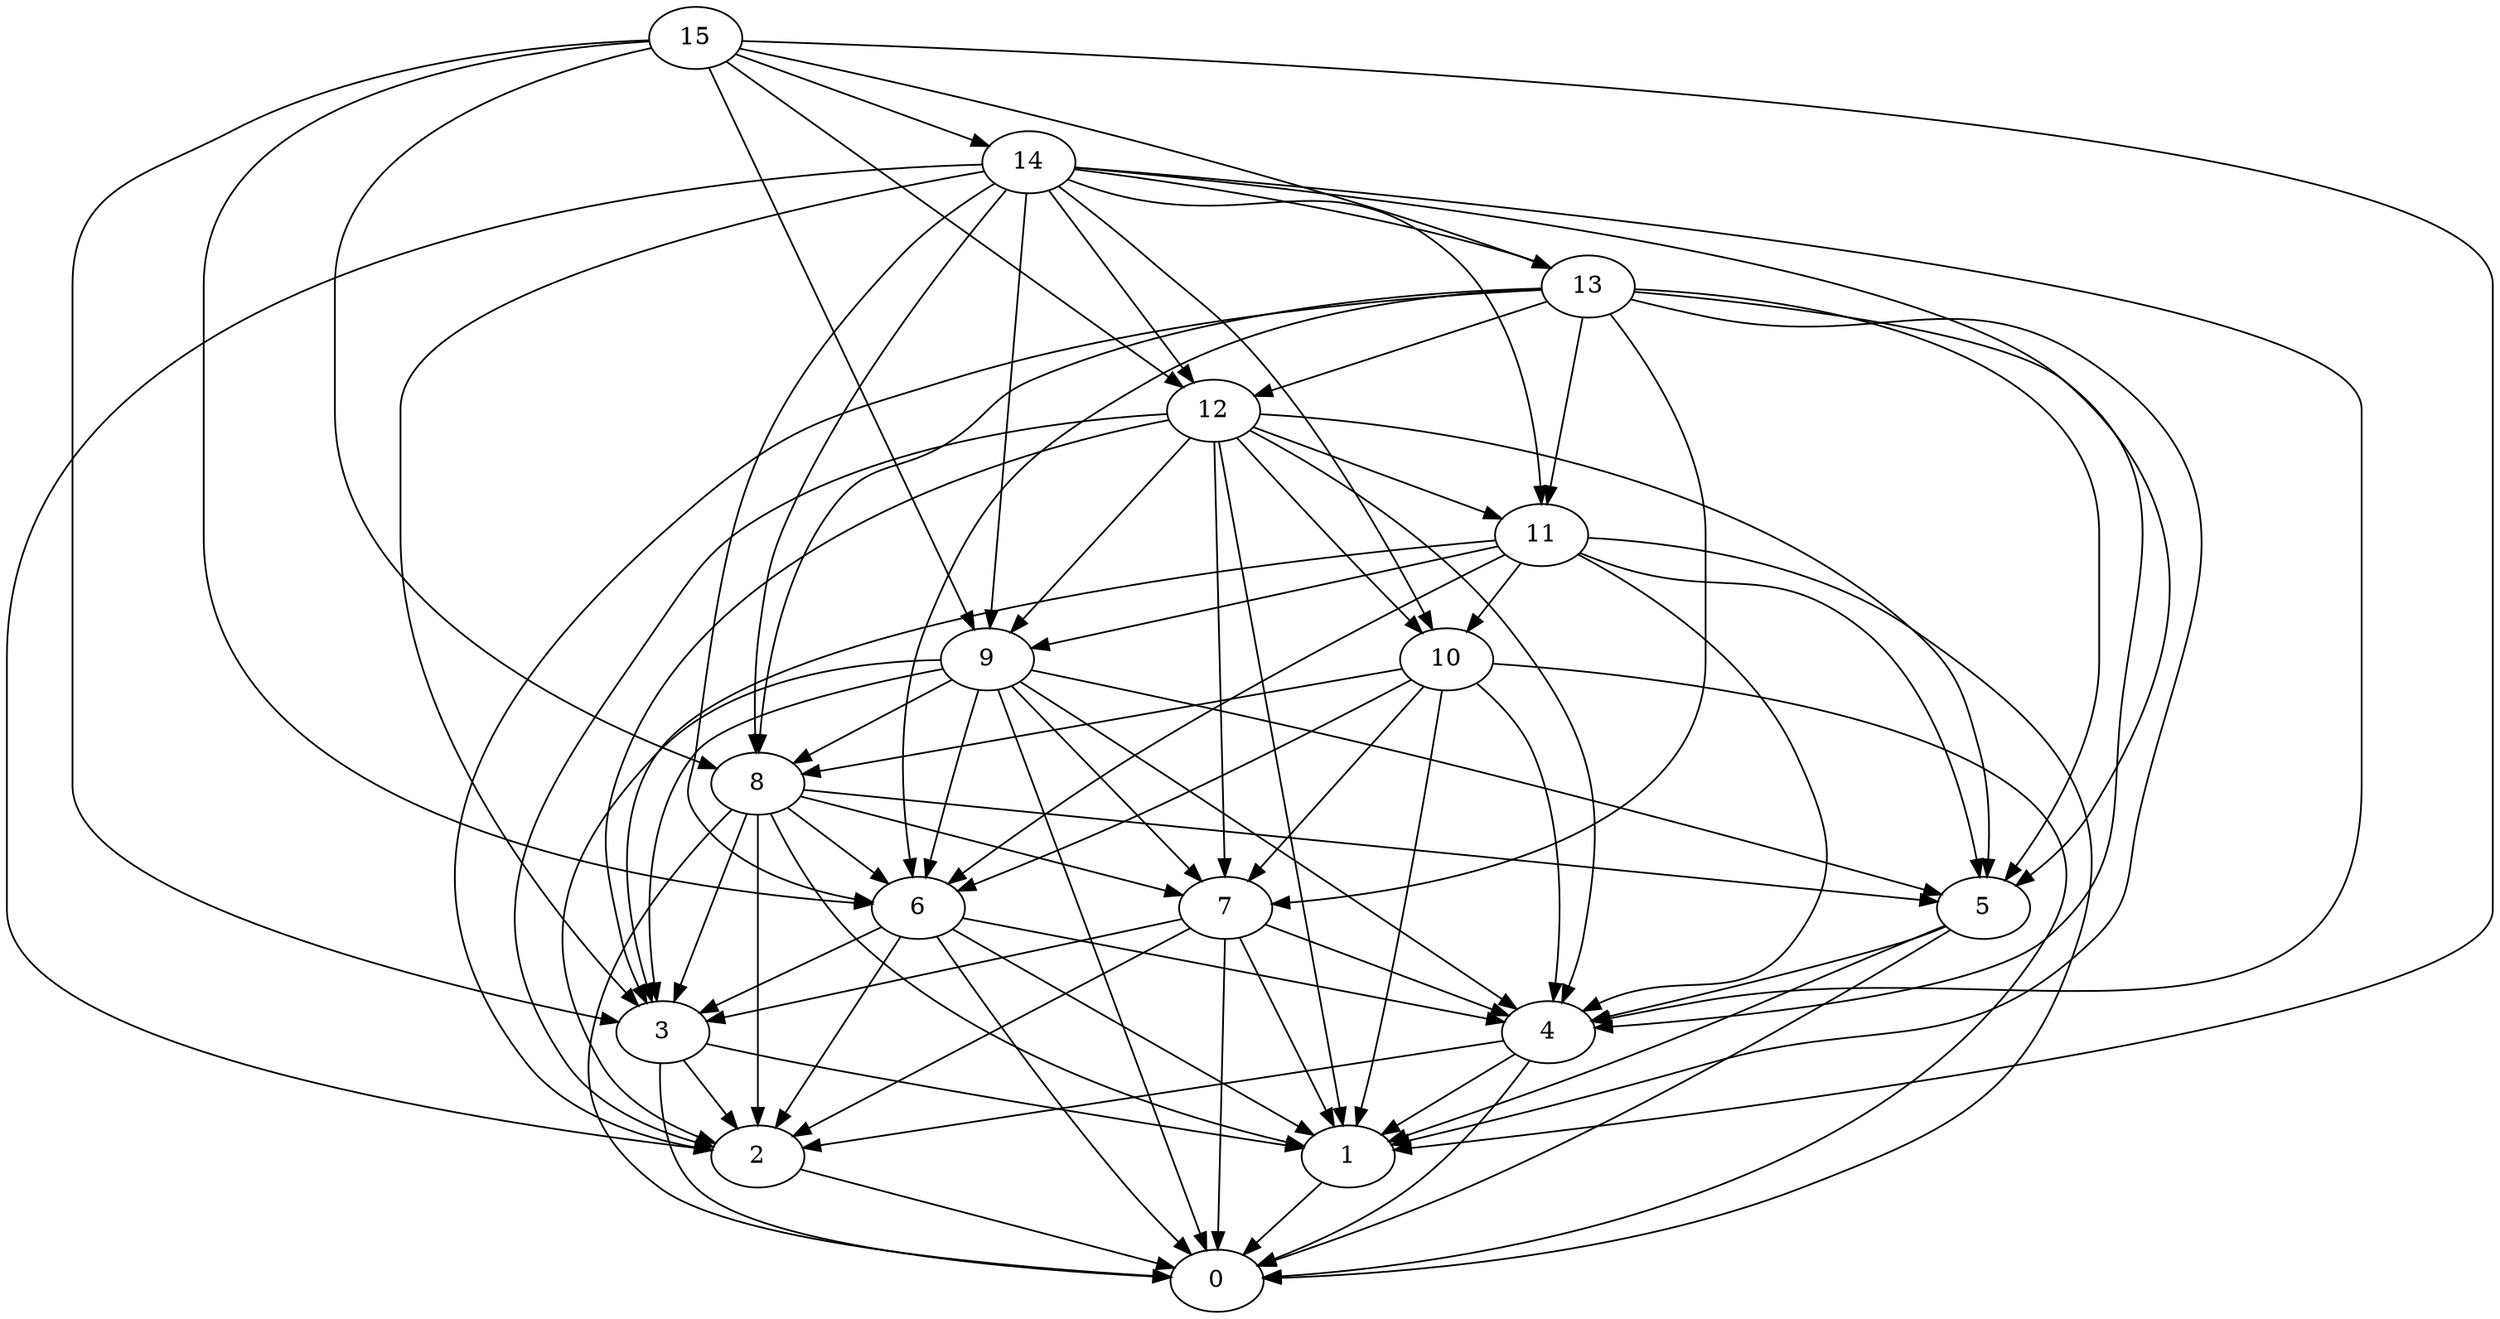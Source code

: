 digraph "Random_Nodes_16_Density_5.38_CCR_9.88_WeightType_Random" {
	graph ["Duplicate states"=0,
		GraphType=Random,
		"Max states in OPEN"=0,
		Modes="120000ms; topo-ordered tasks, ; Pruning: task equivalence, fixed order ready list, ; F-value: ; Optimisation: best schedule length (\
SL) optimisation on equal, ",
		NumberOfTasks=16,
		"Pruned using list schedule length"=667,
		"States removed from OPEN"=0,
		TargetSystem="Homogeneous-2",
		"Time to schedule (ms)"=210,
		"Total idle time"=62,
		"Total schedule length"=89,
		"Total sequential time"=93,
		"Total states created"=2385
	];
	15	["Finish time"=4,
		Processor=0,
		"Start time"=0,
		Weight=4];
	14	["Finish time"=14,
		Processor=0,
		"Start time"=4,
		Weight=10];
	15 -> 14	[Weight=5];
	13	["Finish time"=17,
		Processor=0,
		"Start time"=14,
		Weight=3];
	15 -> 13	[Weight=5];
	12	["Finish time"=21,
		Processor=0,
		"Start time"=17,
		Weight=4];
	15 -> 12	[Weight=3];
	9	["Finish time"=36,
		Processor=0,
		"Start time"=27,
		Weight=9];
	15 -> 9	[Weight=14];
	8	["Finish time"=41,
		Processor=0,
		"Start time"=36,
		Weight=5];
	15 -> 8	[Weight=3];
	6	["Finish time"=47,
		Processor=0,
		"Start time"=41,
		Weight=6];
	15 -> 6	[Weight=10];
	3	["Finish time"=63,
		Processor=1,
		"Start time"=56,
		Weight=7];
	15 -> 3	[Weight=16];
	1	["Finish time"=81,
		Processor=1,
		"Start time"=71,
		Weight=10];
	15 -> 1	[Weight=9];
	14 -> 13	[Weight=17];
	14 -> 12	[Weight=10];
	11	["Finish time"=25,
		Processor=0,
		"Start time"=21,
		Weight=4];
	14 -> 11	[Weight=10];
	14 -> 9	[Weight=9];
	10	["Finish time"=27,
		Processor=0,
		"Start time"=25,
		Weight=2];
	14 -> 10	[Weight=10];
	14 -> 8	[Weight=5];
	14 -> 6	[Weight=17];
	5	["Finish time"=55,
		Processor=0,
		"Start time"=47,
		Weight=8];
	14 -> 5	[Weight=16];
	14 -> 3	[Weight=12];
	4	["Finish time"=66,
		Processor=0,
		"Start time"=57,
		Weight=9];
	14 -> 4	[Weight=10];
	2	["Finish time"=71,
		Processor=1,
		"Start time"=69,
		Weight=2];
	14 -> 2	[Weight=3];
	13 -> 12	[Weight=12];
	13 -> 11	[Weight=9];
	13 -> 8	[Weight=9];
	13 -> 6	[Weight=12];
	13 -> 5	[Weight=16];
	7	["Finish time"=52,
		Processor=1,
		"Start time"=50,
		Weight=2];
	13 -> 7	[Weight=12];
	13 -> 4	[Weight=17];
	13 -> 2	[Weight=16];
	13 -> 1	[Weight=5];
	12 -> 11	[Weight=9];
	12 -> 9	[Weight=12];
	12 -> 10	[Weight=7];
	12 -> 5	[Weight=7];
	12 -> 7	[Weight=3];
	12 -> 3	[Weight=7];
	12 -> 4	[Weight=3];
	12 -> 2	[Weight=14];
	12 -> 1	[Weight=14];
	11 -> 9	[Weight=7];
	11 -> 10	[Weight=3];
	11 -> 6	[Weight=10];
	11 -> 5	[Weight=16];
	11 -> 3	[Weight=12];
	11 -> 4	[Weight=16];
	0	["Finish time"=89,
		Processor=1,
		"Start time"=81,
		Weight=8];
	11 -> 0	[Weight=12];
	9 -> 8	[Weight=10];
	9 -> 6	[Weight=10];
	9 -> 5	[Weight=14];
	9 -> 7	[Weight=9];
	9 -> 3	[Weight=9];
	9 -> 4	[Weight=12];
	9 -> 2	[Weight=17];
	9 -> 0	[Weight=14];
	10 -> 8	[Weight=14];
	10 -> 6	[Weight=16];
	10 -> 7	[Weight=17];
	10 -> 4	[Weight=9];
	10 -> 1	[Weight=17];
	10 -> 0	[Weight=17];
	8 -> 6	[Weight=7];
	8 -> 5	[Weight=14];
	8 -> 7	[Weight=9];
	8 -> 3	[Weight=9];
	8 -> 2	[Weight=14];
	8 -> 1	[Weight=12];
	8 -> 0	[Weight=16];
	6 -> 3	[Weight=9];
	6 -> 4	[Weight=7];
	6 -> 2	[Weight=12];
	6 -> 1	[Weight=5];
	6 -> 0	[Weight=14];
	5 -> 4	[Weight=10];
	5 -> 1	[Weight=14];
	5 -> 0	[Weight=12];
	7 -> 3	[Weight=5];
	7 -> 4	[Weight=5];
	7 -> 2	[Weight=14];
	7 -> 1	[Weight=7];
	7 -> 0	[Weight=12];
	3 -> 2	[Weight=14];
	3 -> 1	[Weight=12];
	3 -> 0	[Weight=16];
	4 -> 2	[Weight=3];
	4 -> 1	[Weight=5];
	4 -> 0	[Weight=14];
	2 -> 0	[Weight=16];
	1 -> 0	[Weight=3];
}
